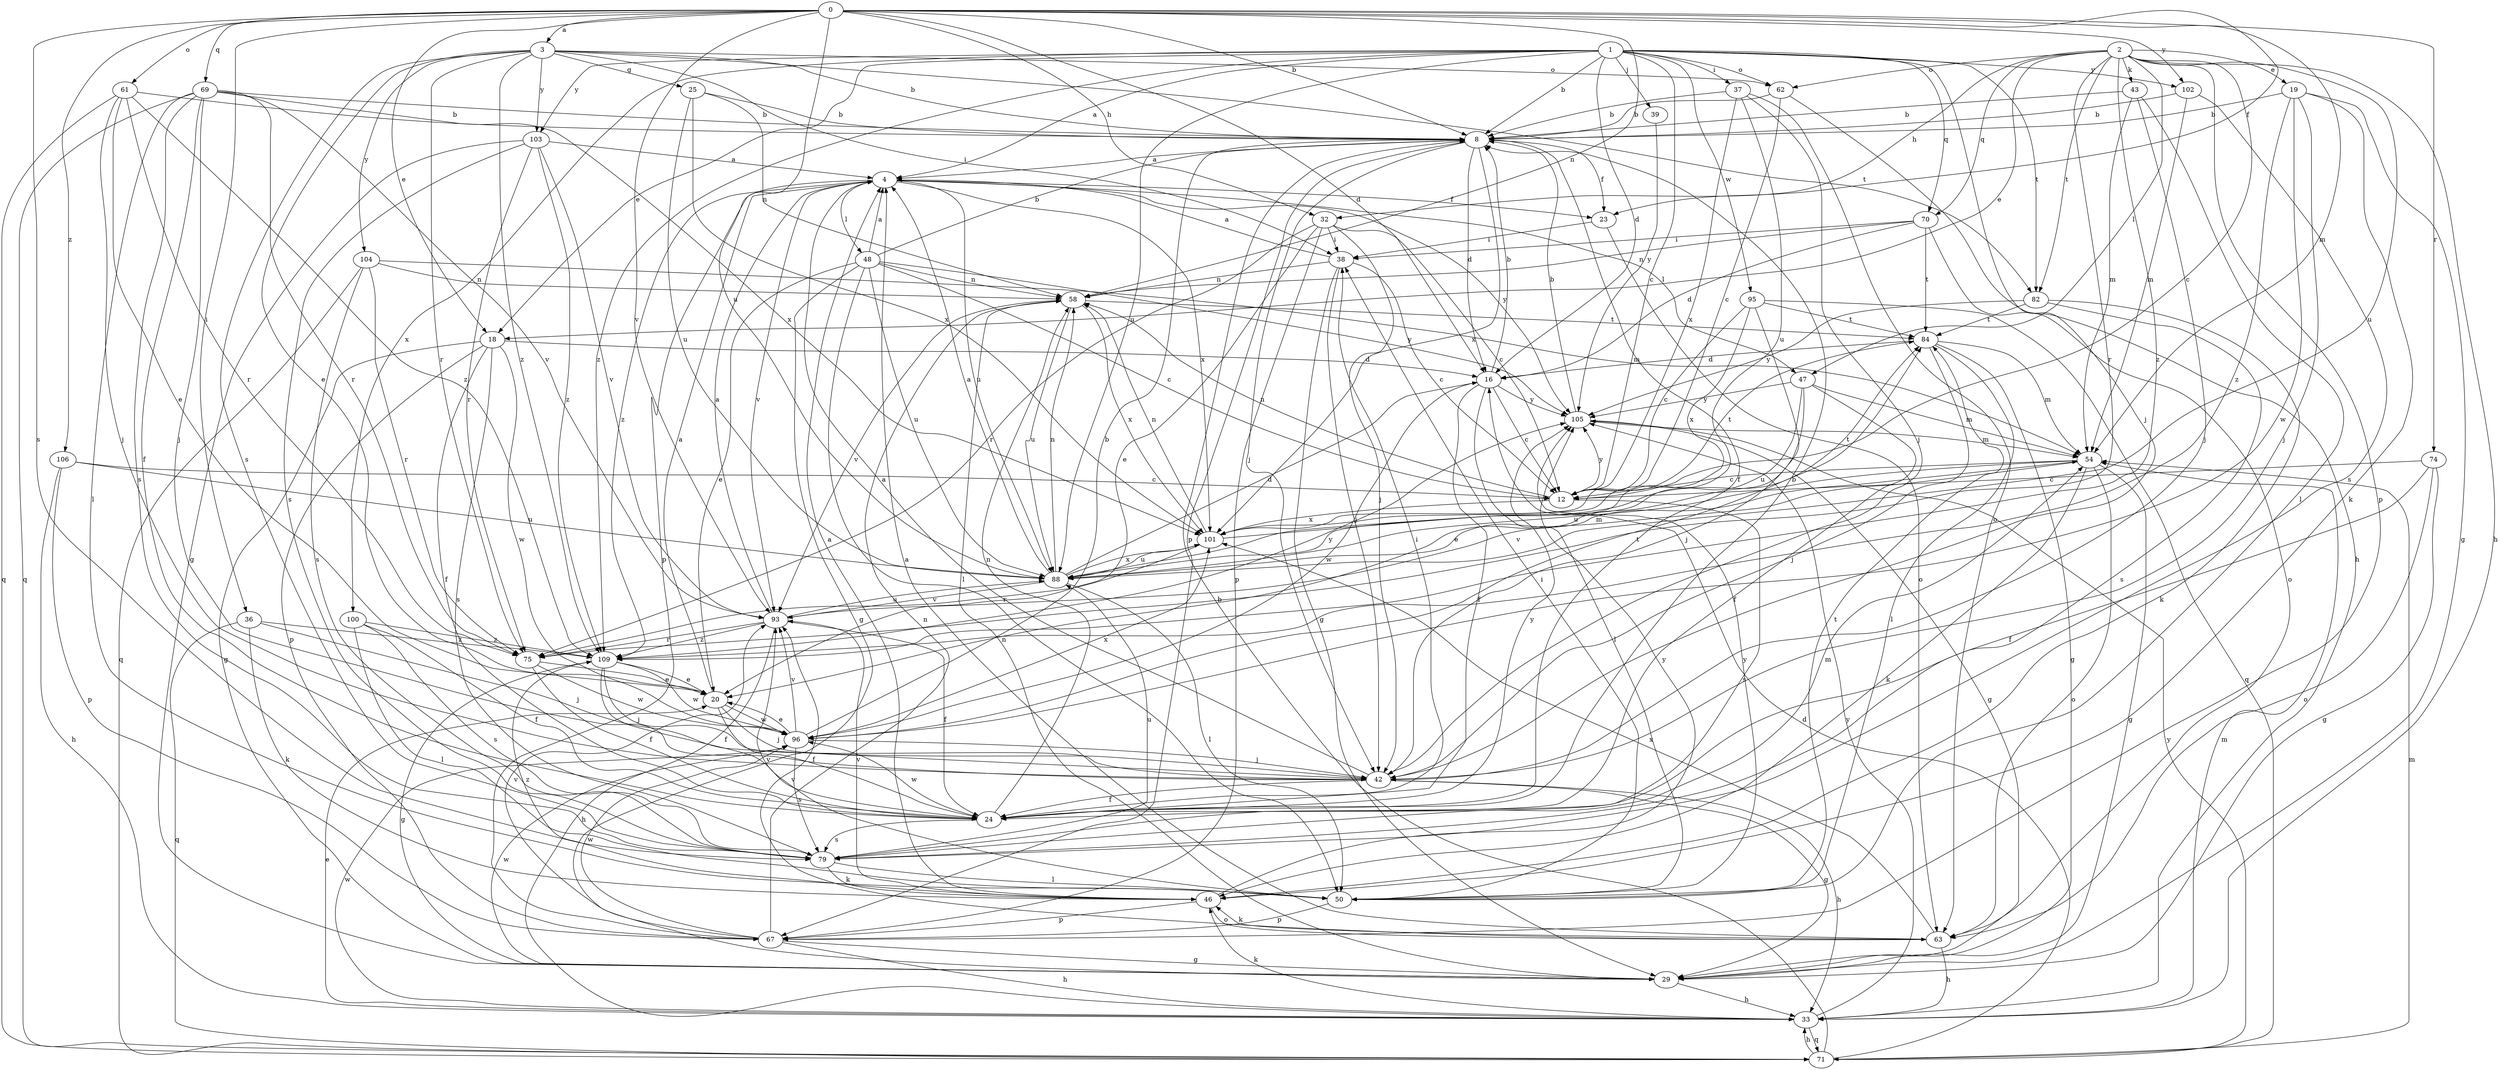 strict digraph  {
0;
1;
2;
3;
4;
8;
12;
16;
18;
19;
20;
23;
24;
25;
29;
32;
33;
36;
37;
38;
39;
42;
43;
46;
47;
48;
50;
54;
58;
61;
62;
63;
67;
69;
70;
71;
74;
75;
79;
82;
84;
88;
93;
95;
96;
100;
101;
102;
103;
104;
105;
106;
109;
0 -> 3  [label=a];
0 -> 8  [label=b];
0 -> 16  [label=d];
0 -> 18  [label=e];
0 -> 23  [label=f];
0 -> 32  [label=h];
0 -> 36  [label=i];
0 -> 54  [label=m];
0 -> 58  [label=n];
0 -> 61  [label=o];
0 -> 69  [label=q];
0 -> 74  [label=r];
0 -> 79  [label=s];
0 -> 88  [label=u];
0 -> 93  [label=v];
0 -> 102  [label=y];
0 -> 106  [label=z];
1 -> 4  [label=a];
1 -> 8  [label=b];
1 -> 12  [label=c];
1 -> 16  [label=d];
1 -> 18  [label=e];
1 -> 37  [label=i];
1 -> 39  [label=j];
1 -> 42  [label=j];
1 -> 62  [label=o];
1 -> 70  [label=q];
1 -> 82  [label=t];
1 -> 88  [label=u];
1 -> 95  [label=w];
1 -> 100  [label=x];
1 -> 102  [label=y];
1 -> 103  [label=y];
1 -> 109  [label=z];
2 -> 12  [label=c];
2 -> 18  [label=e];
2 -> 19  [label=e];
2 -> 32  [label=h];
2 -> 33  [label=h];
2 -> 43  [label=k];
2 -> 47  [label=l];
2 -> 62  [label=o];
2 -> 67  [label=p];
2 -> 70  [label=q];
2 -> 75  [label=r];
2 -> 82  [label=t];
2 -> 88  [label=u];
2 -> 109  [label=z];
3 -> 8  [label=b];
3 -> 20  [label=e];
3 -> 25  [label=g];
3 -> 38  [label=i];
3 -> 62  [label=o];
3 -> 75  [label=r];
3 -> 79  [label=s];
3 -> 82  [label=t];
3 -> 103  [label=y];
3 -> 104  [label=y];
3 -> 109  [label=z];
4 -> 23  [label=f];
4 -> 47  [label=l];
4 -> 48  [label=l];
4 -> 67  [label=p];
4 -> 88  [label=u];
4 -> 93  [label=v];
4 -> 101  [label=x];
4 -> 105  [label=y];
4 -> 109  [label=z];
8 -> 4  [label=a];
8 -> 16  [label=d];
8 -> 23  [label=f];
8 -> 24  [label=f];
8 -> 42  [label=j];
8 -> 67  [label=p];
8 -> 101  [label=x];
12 -> 58  [label=n];
12 -> 79  [label=s];
12 -> 84  [label=t];
12 -> 101  [label=x];
12 -> 105  [label=y];
16 -> 8  [label=b];
16 -> 12  [label=c];
16 -> 24  [label=f];
16 -> 50  [label=l];
16 -> 96  [label=w];
16 -> 105  [label=y];
18 -> 16  [label=d];
18 -> 24  [label=f];
18 -> 29  [label=g];
18 -> 67  [label=p];
18 -> 79  [label=s];
18 -> 96  [label=w];
19 -> 8  [label=b];
19 -> 29  [label=g];
19 -> 42  [label=j];
19 -> 46  [label=k];
19 -> 96  [label=w];
19 -> 109  [label=z];
20 -> 4  [label=a];
20 -> 24  [label=f];
20 -> 42  [label=j];
20 -> 96  [label=w];
23 -> 38  [label=i];
23 -> 63  [label=o];
24 -> 8  [label=b];
24 -> 38  [label=i];
24 -> 58  [label=n];
24 -> 79  [label=s];
24 -> 96  [label=w];
24 -> 105  [label=y];
25 -> 8  [label=b];
25 -> 58  [label=n];
25 -> 88  [label=u];
25 -> 101  [label=x];
29 -> 33  [label=h];
29 -> 58  [label=n];
29 -> 96  [label=w];
32 -> 12  [label=c];
32 -> 20  [label=e];
32 -> 38  [label=i];
32 -> 42  [label=j];
32 -> 67  [label=p];
32 -> 75  [label=r];
33 -> 20  [label=e];
33 -> 46  [label=k];
33 -> 54  [label=m];
33 -> 71  [label=q];
33 -> 96  [label=w];
33 -> 105  [label=y];
36 -> 42  [label=j];
36 -> 46  [label=k];
36 -> 71  [label=q];
36 -> 109  [label=z];
37 -> 8  [label=b];
37 -> 42  [label=j];
37 -> 63  [label=o];
37 -> 88  [label=u];
37 -> 101  [label=x];
38 -> 4  [label=a];
38 -> 12  [label=c];
38 -> 29  [label=g];
38 -> 42  [label=j];
38 -> 58  [label=n];
39 -> 105  [label=y];
42 -> 4  [label=a];
42 -> 24  [label=f];
42 -> 29  [label=g];
42 -> 33  [label=h];
43 -> 8  [label=b];
43 -> 42  [label=j];
43 -> 50  [label=l];
43 -> 54  [label=m];
46 -> 4  [label=a];
46 -> 63  [label=o];
46 -> 67  [label=p];
46 -> 93  [label=v];
46 -> 105  [label=y];
46 -> 109  [label=z];
47 -> 20  [label=e];
47 -> 24  [label=f];
47 -> 54  [label=m];
47 -> 88  [label=u];
47 -> 105  [label=y];
48 -> 4  [label=a];
48 -> 8  [label=b];
48 -> 12  [label=c];
48 -> 20  [label=e];
48 -> 29  [label=g];
48 -> 50  [label=l];
48 -> 58  [label=n];
48 -> 88  [label=u];
48 -> 105  [label=y];
50 -> 38  [label=i];
50 -> 67  [label=p];
50 -> 84  [label=t];
50 -> 93  [label=v];
50 -> 105  [label=y];
54 -> 12  [label=c];
54 -> 29  [label=g];
54 -> 46  [label=k];
54 -> 63  [label=o];
54 -> 88  [label=u];
54 -> 93  [label=v];
58 -> 84  [label=t];
58 -> 88  [label=u];
58 -> 93  [label=v];
58 -> 101  [label=x];
61 -> 8  [label=b];
61 -> 20  [label=e];
61 -> 42  [label=j];
61 -> 71  [label=q];
61 -> 75  [label=r];
61 -> 109  [label=z];
62 -> 8  [label=b];
62 -> 12  [label=c];
62 -> 33  [label=h];
63 -> 4  [label=a];
63 -> 33  [label=h];
63 -> 46  [label=k];
63 -> 93  [label=v];
63 -> 101  [label=x];
67 -> 29  [label=g];
67 -> 33  [label=h];
67 -> 58  [label=n];
67 -> 93  [label=v];
67 -> 96  [label=w];
69 -> 8  [label=b];
69 -> 24  [label=f];
69 -> 42  [label=j];
69 -> 50  [label=l];
69 -> 71  [label=q];
69 -> 75  [label=r];
69 -> 79  [label=s];
69 -> 93  [label=v];
69 -> 101  [label=x];
70 -> 16  [label=d];
70 -> 38  [label=i];
70 -> 58  [label=n];
70 -> 63  [label=o];
70 -> 84  [label=t];
71 -> 8  [label=b];
71 -> 16  [label=d];
71 -> 33  [label=h];
71 -> 54  [label=m];
71 -> 105  [label=y];
74 -> 12  [label=c];
74 -> 24  [label=f];
74 -> 29  [label=g];
74 -> 63  [label=o];
75 -> 20  [label=e];
75 -> 24  [label=f];
75 -> 96  [label=w];
79 -> 46  [label=k];
79 -> 50  [label=l];
79 -> 54  [label=m];
79 -> 88  [label=u];
82 -> 46  [label=k];
82 -> 79  [label=s];
82 -> 84  [label=t];
82 -> 105  [label=y];
84 -> 16  [label=d];
84 -> 29  [label=g];
84 -> 42  [label=j];
84 -> 50  [label=l];
84 -> 54  [label=m];
88 -> 4  [label=a];
88 -> 16  [label=d];
88 -> 50  [label=l];
88 -> 54  [label=m];
88 -> 58  [label=n];
88 -> 93  [label=v];
88 -> 101  [label=x];
93 -> 4  [label=a];
93 -> 24  [label=f];
93 -> 33  [label=h];
93 -> 75  [label=r];
93 -> 88  [label=u];
93 -> 109  [label=z];
95 -> 12  [label=c];
95 -> 42  [label=j];
95 -> 71  [label=q];
95 -> 84  [label=t];
95 -> 101  [label=x];
96 -> 8  [label=b];
96 -> 20  [label=e];
96 -> 42  [label=j];
96 -> 79  [label=s];
96 -> 84  [label=t];
96 -> 93  [label=v];
96 -> 101  [label=x];
100 -> 24  [label=f];
100 -> 50  [label=l];
100 -> 79  [label=s];
100 -> 109  [label=z];
101 -> 58  [label=n];
101 -> 75  [label=r];
101 -> 84  [label=t];
101 -> 88  [label=u];
102 -> 8  [label=b];
102 -> 54  [label=m];
102 -> 79  [label=s];
103 -> 4  [label=a];
103 -> 29  [label=g];
103 -> 75  [label=r];
103 -> 79  [label=s];
103 -> 93  [label=v];
103 -> 109  [label=z];
104 -> 54  [label=m];
104 -> 58  [label=n];
104 -> 71  [label=q];
104 -> 75  [label=r];
104 -> 79  [label=s];
105 -> 8  [label=b];
105 -> 29  [label=g];
105 -> 54  [label=m];
106 -> 12  [label=c];
106 -> 33  [label=h];
106 -> 67  [label=p];
106 -> 88  [label=u];
109 -> 20  [label=e];
109 -> 24  [label=f];
109 -> 29  [label=g];
109 -> 42  [label=j];
109 -> 96  [label=w];
109 -> 105  [label=y];
}
